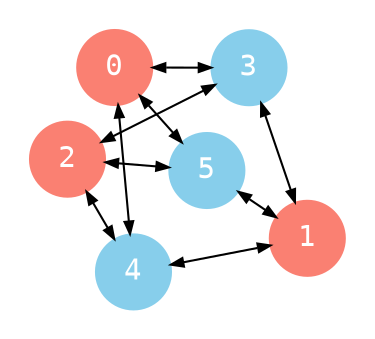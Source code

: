 digraph {
    node [shape=circle, fontname="monospace"; fixedsize=true, width="0.5"];
    edge [arrowsize=0.6];
    layout=neato;
    mode="sgd";
    maxiter=2000000;
    normalize=true;
    overlap=false;
    overlap_scaling=1.4;
    scale=1.2;  
    pad=0.2;

    subgraph {
        0, 1, 2 [style="filled"; color=salmon; fontcolor=white];
    }

    subgraph {
        3, 4, 5 [style="filled"; color=skyblue; fontcolor=white];
    }

    0 -> {3, 4, 5} [dir="both"];
    1 -> {3, 4, 5} [dir="both"];
    2 -> {3, 4, 5} [dir="both"];
}